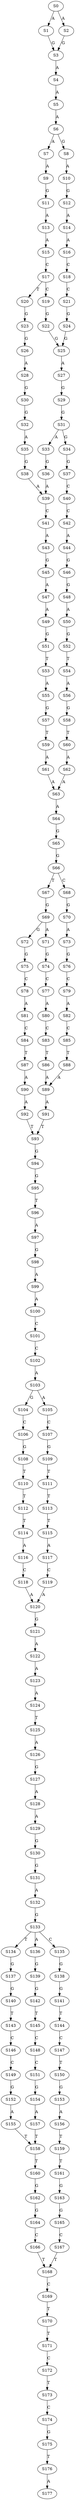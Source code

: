 strict digraph  {
	S0 -> S1 [ label = A ];
	S0 -> S2 [ label = A ];
	S1 -> S3 [ label = G ];
	S2 -> S3 [ label = G ];
	S3 -> S4 [ label = A ];
	S4 -> S5 [ label = A ];
	S5 -> S6 [ label = A ];
	S6 -> S7 [ label = A ];
	S6 -> S8 [ label = G ];
	S7 -> S9 [ label = A ];
	S8 -> S10 [ label = A ];
	S9 -> S11 [ label = G ];
	S10 -> S12 [ label = G ];
	S11 -> S13 [ label = A ];
	S12 -> S14 [ label = A ];
	S13 -> S15 [ label = A ];
	S14 -> S16 [ label = A ];
	S15 -> S17 [ label = C ];
	S16 -> S18 [ label = C ];
	S17 -> S19 [ label = C ];
	S17 -> S20 [ label = T ];
	S18 -> S21 [ label = C ];
	S19 -> S22 [ label = G ];
	S20 -> S23 [ label = G ];
	S21 -> S24 [ label = G ];
	S22 -> S25 [ label = G ];
	S23 -> S26 [ label = G ];
	S24 -> S25 [ label = G ];
	S25 -> S27 [ label = A ];
	S26 -> S28 [ label = A ];
	S27 -> S29 [ label = G ];
	S28 -> S30 [ label = G ];
	S29 -> S31 [ label = G ];
	S30 -> S32 [ label = G ];
	S31 -> S33 [ label = A ];
	S31 -> S34 [ label = G ];
	S32 -> S35 [ label = A ];
	S33 -> S36 [ label = G ];
	S34 -> S37 [ label = G ];
	S35 -> S38 [ label = G ];
	S36 -> S39 [ label = A ];
	S37 -> S40 [ label = C ];
	S38 -> S39 [ label = A ];
	S39 -> S41 [ label = C ];
	S40 -> S42 [ label = C ];
	S41 -> S43 [ label = A ];
	S42 -> S44 [ label = A ];
	S43 -> S45 [ label = G ];
	S44 -> S46 [ label = G ];
	S45 -> S47 [ label = A ];
	S46 -> S48 [ label = G ];
	S47 -> S49 [ label = A ];
	S48 -> S50 [ label = A ];
	S49 -> S51 [ label = G ];
	S50 -> S52 [ label = G ];
	S51 -> S53 [ label = T ];
	S52 -> S54 [ label = T ];
	S53 -> S55 [ label = A ];
	S54 -> S56 [ label = A ];
	S55 -> S57 [ label = G ];
	S56 -> S58 [ label = G ];
	S57 -> S59 [ label = T ];
	S58 -> S60 [ label = T ];
	S59 -> S61 [ label = A ];
	S60 -> S62 [ label = A ];
	S61 -> S63 [ label = A ];
	S62 -> S63 [ label = A ];
	S63 -> S64 [ label = A ];
	S64 -> S65 [ label = G ];
	S65 -> S66 [ label = G ];
	S66 -> S67 [ label = T ];
	S66 -> S68 [ label = C ];
	S67 -> S69 [ label = G ];
	S68 -> S70 [ label = G ];
	S69 -> S71 [ label = A ];
	S69 -> S72 [ label = G ];
	S70 -> S73 [ label = A ];
	S71 -> S74 [ label = G ];
	S72 -> S75 [ label = G ];
	S73 -> S76 [ label = G ];
	S74 -> S77 [ label = C ];
	S75 -> S78 [ label = C ];
	S76 -> S79 [ label = C ];
	S77 -> S80 [ label = A ];
	S78 -> S81 [ label = A ];
	S79 -> S82 [ label = A ];
	S80 -> S83 [ label = C ];
	S81 -> S84 [ label = C ];
	S82 -> S85 [ label = C ];
	S83 -> S86 [ label = T ];
	S84 -> S87 [ label = T ];
	S85 -> S88 [ label = T ];
	S86 -> S89 [ label = A ];
	S87 -> S90 [ label = A ];
	S88 -> S89 [ label = A ];
	S89 -> S91 [ label = A ];
	S90 -> S92 [ label = A ];
	S91 -> S93 [ label = T ];
	S92 -> S93 [ label = T ];
	S93 -> S94 [ label = G ];
	S94 -> S95 [ label = G ];
	S95 -> S96 [ label = T ];
	S96 -> S97 [ label = A ];
	S97 -> S98 [ label = G ];
	S98 -> S99 [ label = A ];
	S99 -> S100 [ label = A ];
	S100 -> S101 [ label = C ];
	S101 -> S102 [ label = C ];
	S102 -> S103 [ label = A ];
	S103 -> S104 [ label = G ];
	S103 -> S105 [ label = A ];
	S104 -> S106 [ label = C ];
	S105 -> S107 [ label = C ];
	S106 -> S108 [ label = G ];
	S107 -> S109 [ label = G ];
	S108 -> S110 [ label = T ];
	S109 -> S111 [ label = T ];
	S110 -> S112 [ label = T ];
	S111 -> S113 [ label = T ];
	S112 -> S114 [ label = T ];
	S113 -> S115 [ label = T ];
	S114 -> S116 [ label = A ];
	S115 -> S117 [ label = A ];
	S116 -> S118 [ label = C ];
	S117 -> S119 [ label = C ];
	S118 -> S120 [ label = A ];
	S119 -> S120 [ label = A ];
	S120 -> S121 [ label = G ];
	S121 -> S122 [ label = A ];
	S122 -> S123 [ label = A ];
	S123 -> S124 [ label = A ];
	S124 -> S125 [ label = T ];
	S125 -> S126 [ label = A ];
	S126 -> S127 [ label = G ];
	S127 -> S128 [ label = A ];
	S128 -> S129 [ label = A ];
	S129 -> S130 [ label = G ];
	S130 -> S131 [ label = G ];
	S131 -> S132 [ label = A ];
	S132 -> S133 [ label = G ];
	S133 -> S134 [ label = T ];
	S133 -> S135 [ label = C ];
	S133 -> S136 [ label = A ];
	S134 -> S137 [ label = G ];
	S135 -> S138 [ label = G ];
	S136 -> S139 [ label = G ];
	S137 -> S140 [ label = G ];
	S138 -> S141 [ label = G ];
	S139 -> S142 [ label = G ];
	S140 -> S143 [ label = T ];
	S141 -> S144 [ label = T ];
	S142 -> S145 [ label = T ];
	S143 -> S146 [ label = C ];
	S144 -> S147 [ label = C ];
	S145 -> S148 [ label = C ];
	S146 -> S149 [ label = C ];
	S147 -> S150 [ label = T ];
	S148 -> S151 [ label = C ];
	S149 -> S152 [ label = G ];
	S150 -> S153 [ label = G ];
	S151 -> S154 [ label = G ];
	S152 -> S155 [ label = A ];
	S153 -> S156 [ label = A ];
	S154 -> S157 [ label = A ];
	S155 -> S158 [ label = T ];
	S156 -> S159 [ label = T ];
	S157 -> S158 [ label = T ];
	S158 -> S160 [ label = T ];
	S159 -> S161 [ label = T ];
	S160 -> S162 [ label = G ];
	S161 -> S163 [ label = G ];
	S162 -> S164 [ label = G ];
	S163 -> S165 [ label = G ];
	S164 -> S166 [ label = C ];
	S165 -> S167 [ label = C ];
	S166 -> S168 [ label = T ];
	S167 -> S168 [ label = T ];
	S168 -> S169 [ label = C ];
	S169 -> S170 [ label = T ];
	S170 -> S171 [ label = T ];
	S171 -> S172 [ label = C ];
	S172 -> S173 [ label = T ];
	S173 -> S174 [ label = C ];
	S174 -> S175 [ label = G ];
	S175 -> S176 [ label = T ];
	S176 -> S177 [ label = A ];
}
